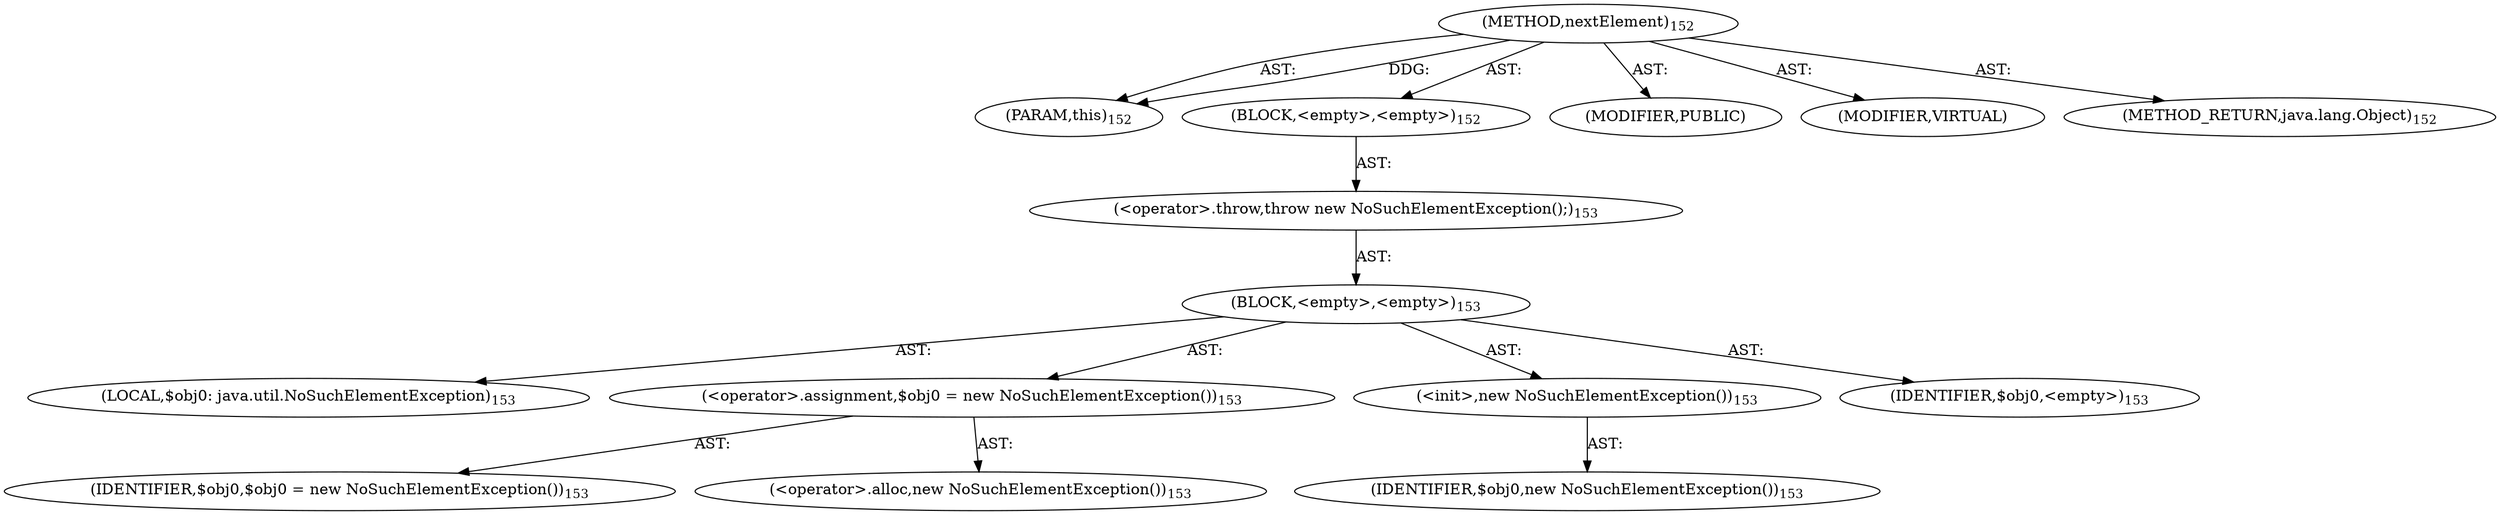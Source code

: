 digraph "nextElement" {  
"111669149701" [label = <(METHOD,nextElement)<SUB>152</SUB>> ]
"115964117000" [label = <(PARAM,this)<SUB>152</SUB>> ]
"25769803789" [label = <(BLOCK,&lt;empty&gt;,&lt;empty&gt;)<SUB>152</SUB>> ]
"30064771104" [label = <(&lt;operator&gt;.throw,throw new NoSuchElementException();)<SUB>153</SUB>> ]
"25769803790" [label = <(BLOCK,&lt;empty&gt;,&lt;empty&gt;)<SUB>153</SUB>> ]
"94489280518" [label = <(LOCAL,$obj0: java.util.NoSuchElementException)<SUB>153</SUB>> ]
"30064771105" [label = <(&lt;operator&gt;.assignment,$obj0 = new NoSuchElementException())<SUB>153</SUB>> ]
"68719476771" [label = <(IDENTIFIER,$obj0,$obj0 = new NoSuchElementException())<SUB>153</SUB>> ]
"30064771106" [label = <(&lt;operator&gt;.alloc,new NoSuchElementException())<SUB>153</SUB>> ]
"30064771107" [label = <(&lt;init&gt;,new NoSuchElementException())<SUB>153</SUB>> ]
"68719476772" [label = <(IDENTIFIER,$obj0,new NoSuchElementException())<SUB>153</SUB>> ]
"68719476773" [label = <(IDENTIFIER,$obj0,&lt;empty&gt;)<SUB>153</SUB>> ]
"133143986186" [label = <(MODIFIER,PUBLIC)> ]
"133143986187" [label = <(MODIFIER,VIRTUAL)> ]
"128849018885" [label = <(METHOD_RETURN,java.lang.Object)<SUB>152</SUB>> ]
  "111669149701" -> "115964117000"  [ label = "AST: "] 
  "111669149701" -> "25769803789"  [ label = "AST: "] 
  "111669149701" -> "133143986186"  [ label = "AST: "] 
  "111669149701" -> "133143986187"  [ label = "AST: "] 
  "111669149701" -> "128849018885"  [ label = "AST: "] 
  "25769803789" -> "30064771104"  [ label = "AST: "] 
  "30064771104" -> "25769803790"  [ label = "AST: "] 
  "25769803790" -> "94489280518"  [ label = "AST: "] 
  "25769803790" -> "30064771105"  [ label = "AST: "] 
  "25769803790" -> "30064771107"  [ label = "AST: "] 
  "25769803790" -> "68719476773"  [ label = "AST: "] 
  "30064771105" -> "68719476771"  [ label = "AST: "] 
  "30064771105" -> "30064771106"  [ label = "AST: "] 
  "30064771107" -> "68719476772"  [ label = "AST: "] 
  "111669149701" -> "115964117000"  [ label = "DDG: "] 
}
